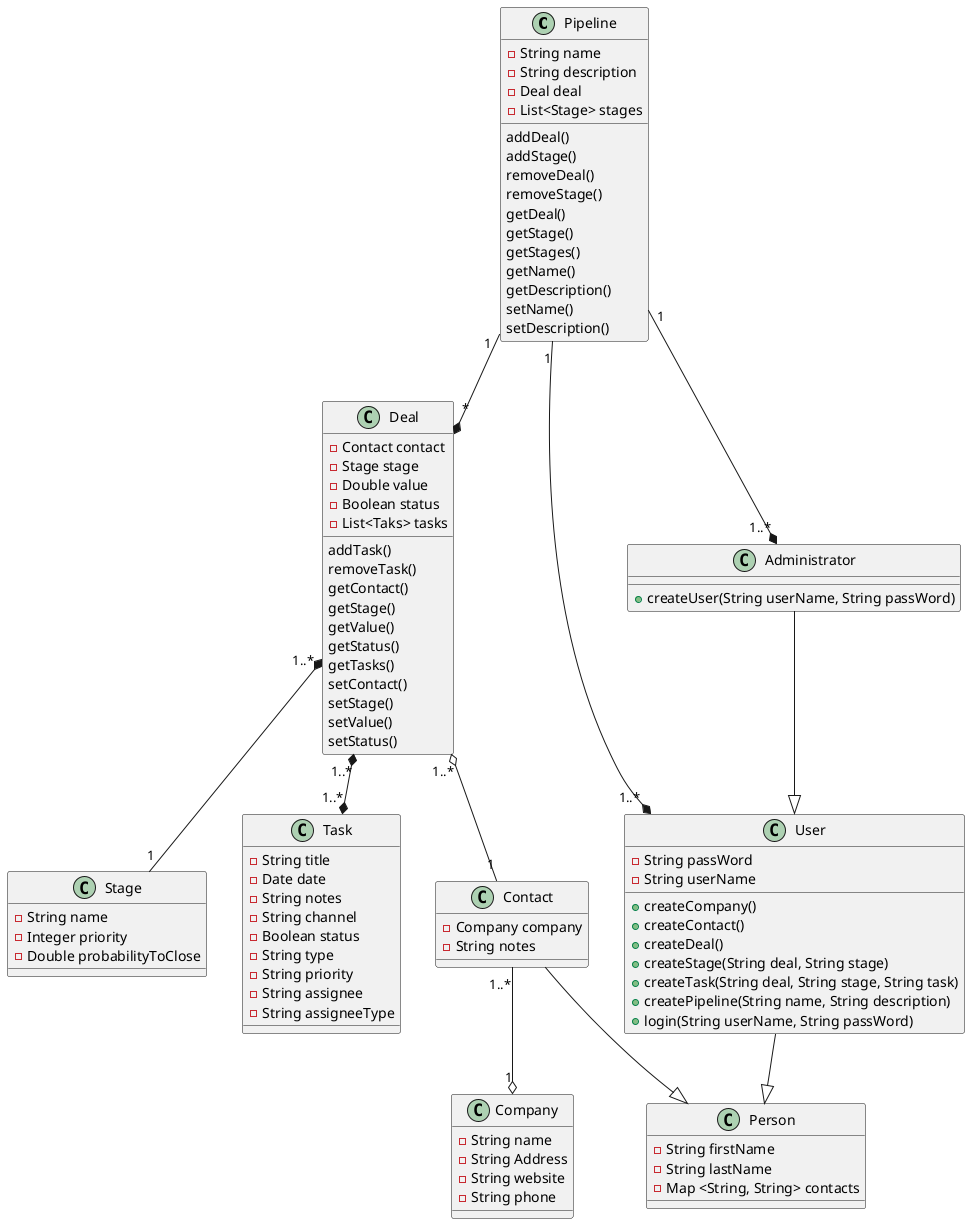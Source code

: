 @startuml CRM33

Pipeline "1" --* "*" Deal

class Pipeline{
  -String name
  -String description
  -Deal deal
  -List<Stage> stages
  addDeal()
  addStage()
  removeDeal()
  removeStage()
  getDeal()
  getStage()
  getStages()
  getName()
  getDescription()
  setName()
  setDescription()

}

class Deal{
  -Contact contact
  -Stage stage
  -Double value
  -Boolean status
  -List<Taks> tasks
  addTask()
  removeTask()
  getContact()
  getStage()
  getValue()
  getStatus()
  getTasks()
  setContact()
  setStage()
  setValue()
  setStatus()
}

Deal "1..*" *-- "1" Stage

class Stage{
  -String name
  - Integer priority
  -Double probabilityToClose
}

class Task{
  -String title
  -Date date
  -String notes
  -String channel
  -Boolean status
  -String type
  -String priority
  -String assignee
  -String assigneeType
}



class Person{
  -String firstName
  -String lastName
  -Map <String, String> contacts

}


Contact --|> Person
class Contact{
  -Company company
  -String notes
}

User --|> Person
Pipeline "1" --* "1..*" User

class User{

  -String passWord
  -String userName

  +createCompany()
  +createContact()
  +createDeal()
  +createStage(String deal, String stage)
  +createTask(String deal, String stage, String task)
  +createPipeline(String name, String description)
  +login(String userName, String passWord)
}

Administrator --|> User
Pipeline "1" --* "1..*" Administrator

class Administrator{

  +createUser(String userName, String passWord)

}

class Company{
  -String name
  -String Address
  -String website
  -String phone
}

Deal "1..*" o-- "1" Contact
Contact "1..*" --o "1" Company
Deal "1..*" *--* "1..*" Task

@enduml